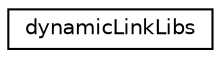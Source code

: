 digraph "Graphical Class Hierarchy"
{
 // LATEX_PDF_SIZE
  edge [fontname="Helvetica",fontsize="10",labelfontname="Helvetica",labelfontsize="10"];
  node [fontname="Helvetica",fontsize="10",shape=record];
  rankdir="LR";
  Node0 [label="dynamicLinkLibs",height=0.2,width=0.4,color="black", fillcolor="white", style="filled",URL="$classpFlow_1_1dynamicLinkLibs.html",tooltip=" "];
}
